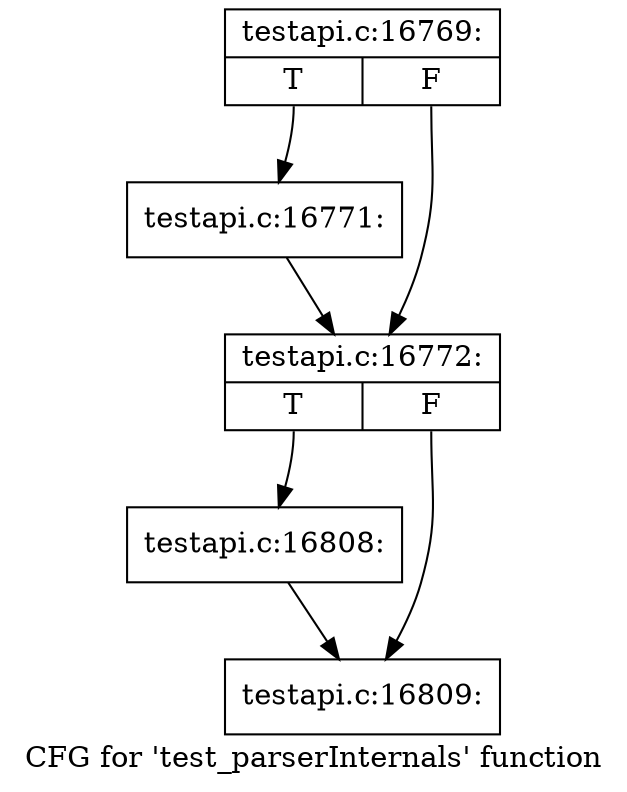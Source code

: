 digraph "CFG for 'test_parserInternals' function" {
	label="CFG for 'test_parserInternals' function";

	Node0x48da6f0 [shape=record,label="{testapi.c:16769:|{<s0>T|<s1>F}}"];
	Node0x48da6f0:s0 -> Node0x48e5040;
	Node0x48da6f0:s1 -> Node0x4725210;
	Node0x48e5040 [shape=record,label="{testapi.c:16771:}"];
	Node0x48e5040 -> Node0x4725210;
	Node0x4725210 [shape=record,label="{testapi.c:16772:|{<s0>T|<s1>F}}"];
	Node0x4725210:s0 -> Node0x3846420;
	Node0x4725210:s1 -> Node0x48ead70;
	Node0x3846420 [shape=record,label="{testapi.c:16808:}"];
	Node0x3846420 -> Node0x48ead70;
	Node0x48ead70 [shape=record,label="{testapi.c:16809:}"];
}
